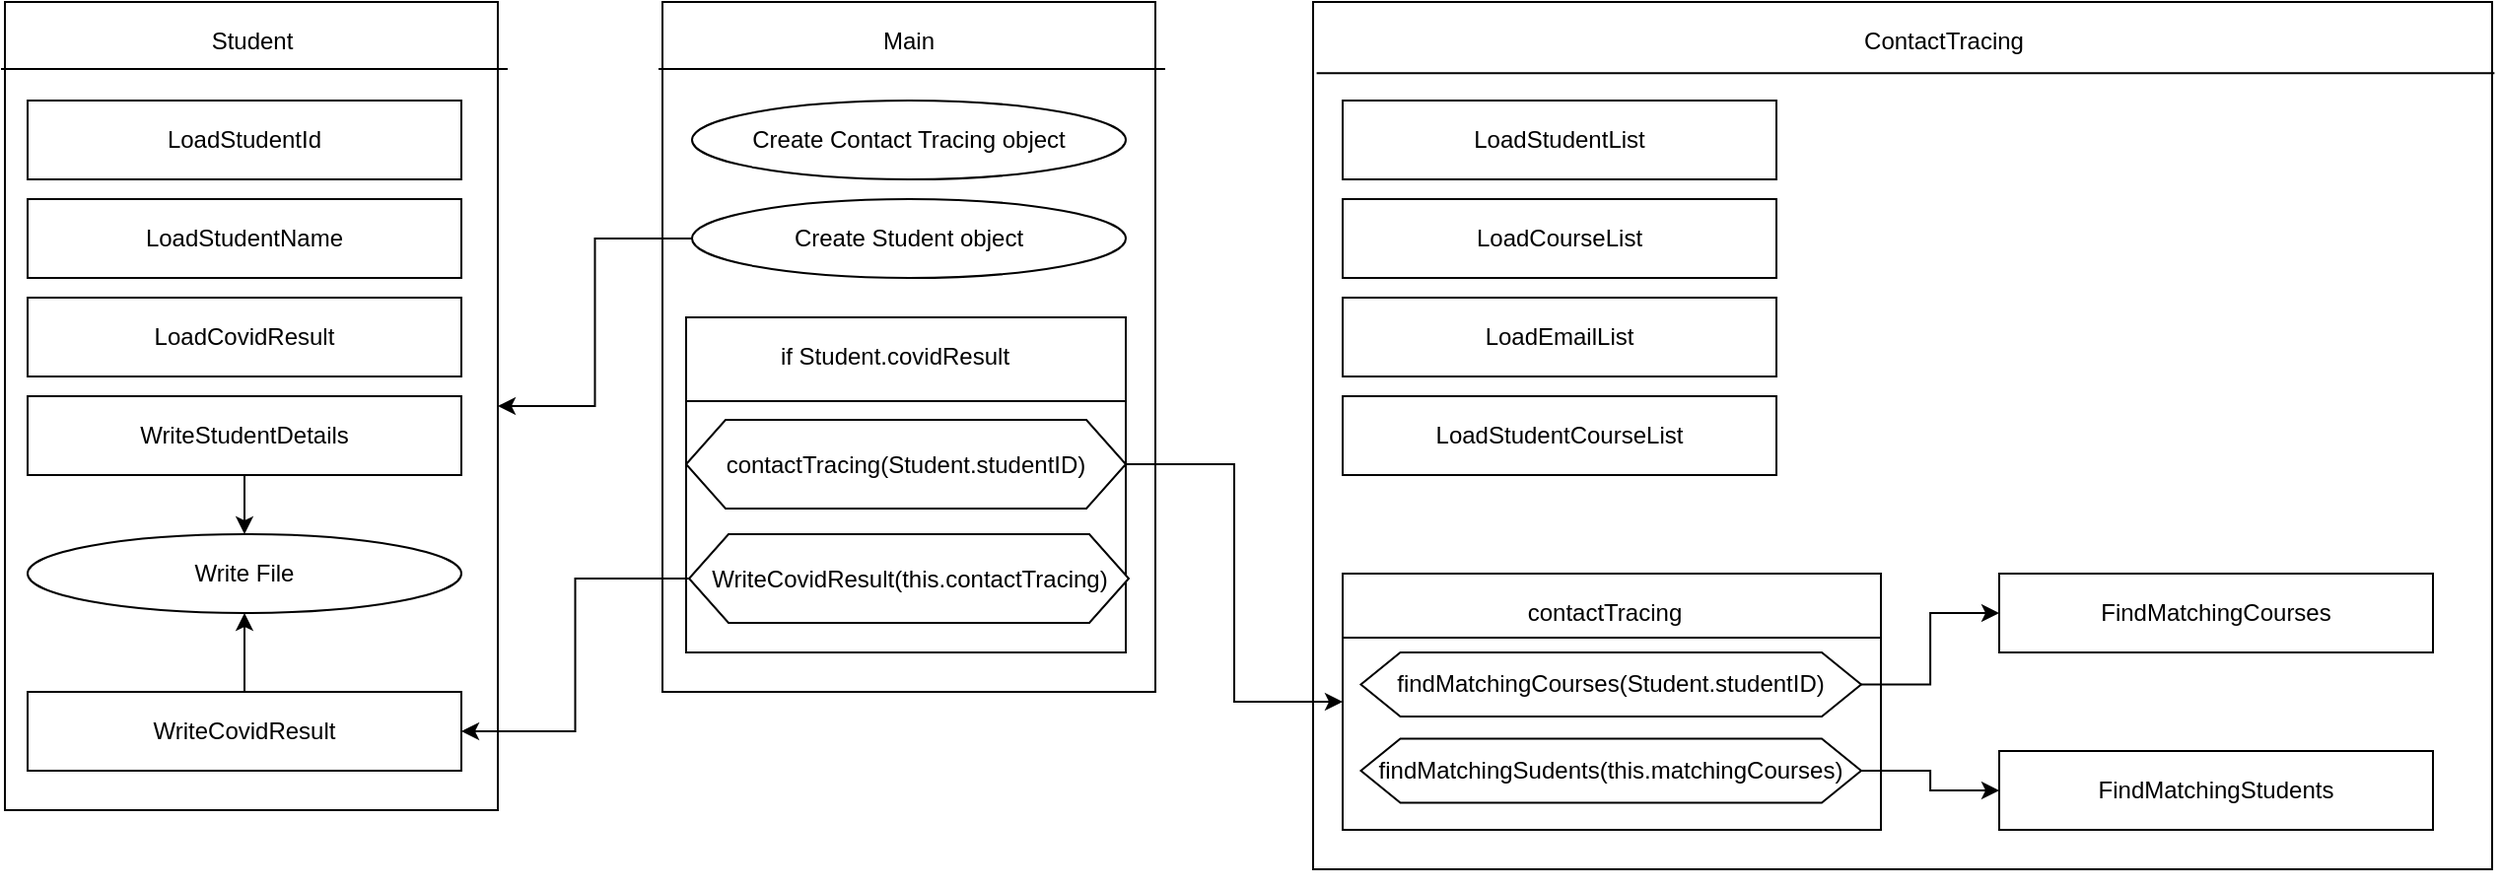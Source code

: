 <mxfile version="13.9.3" type="github">
  <diagram id="C5RBs43oDa-KdzZeNtuy" name="Page-1">
    <mxGraphModel dx="1422" dy="772" grid="1" gridSize="10" guides="1" tooltips="1" connect="1" arrows="1" fold="1" page="1" pageScale="1" pageWidth="827" pageHeight="1169" math="0" shadow="0">
      <root>
        <mxCell id="WIyWlLk6GJQsqaUBKTNV-0" />
        <mxCell id="WIyWlLk6GJQsqaUBKTNV-1" parent="WIyWlLk6GJQsqaUBKTNV-0" />
        <mxCell id="S7pzSwOHs0h3wulSuN-L-0" value="" style="rounded=0;whiteSpace=wrap;html=1;" parent="WIyWlLk6GJQsqaUBKTNV-1" vertex="1">
          <mxGeometry x="372" y="350" width="250" height="350" as="geometry" />
        </mxCell>
        <mxCell id="TPSQY9DwL0QxUzg7N3Kc-0" value="" style="rounded=0;whiteSpace=wrap;html=1;" parent="WIyWlLk6GJQsqaUBKTNV-1" vertex="1">
          <mxGeometry x="384" y="510" width="223" height="170" as="geometry" />
        </mxCell>
        <mxCell id="S7pzSwOHs0h3wulSuN-L-1" value="Main" style="text;html=1;strokeColor=none;fillColor=none;align=center;verticalAlign=middle;whiteSpace=wrap;rounded=0;" parent="WIyWlLk6GJQsqaUBKTNV-1" vertex="1">
          <mxGeometry x="412" y="360" width="170" height="20" as="geometry" />
        </mxCell>
        <mxCell id="S7pzSwOHs0h3wulSuN-L-2" value="" style="endArrow=none;html=1;" parent="WIyWlLk6GJQsqaUBKTNV-1" edge="1">
          <mxGeometry width="50" height="50" relative="1" as="geometry">
            <mxPoint x="370" y="384" as="sourcePoint" />
            <mxPoint x="627" y="384" as="targetPoint" />
          </mxGeometry>
        </mxCell>
        <mxCell id="S7pzSwOHs0h3wulSuN-L-3" style="edgeStyle=orthogonalEdgeStyle;rounded=0;orthogonalLoop=1;jettySize=auto;html=1;exitX=0.5;exitY=1;exitDx=0;exitDy=0;" parent="WIyWlLk6GJQsqaUBKTNV-1" source="S7pzSwOHs0h3wulSuN-L-0" target="S7pzSwOHs0h3wulSuN-L-0" edge="1">
          <mxGeometry relative="1" as="geometry" />
        </mxCell>
        <mxCell id="S7pzSwOHs0h3wulSuN-L-7" value="" style="rounded=0;whiteSpace=wrap;html=1;" parent="WIyWlLk6GJQsqaUBKTNV-1" vertex="1">
          <mxGeometry x="38.5" y="350" width="250" height="410" as="geometry" />
        </mxCell>
        <mxCell id="S7pzSwOHs0h3wulSuN-L-8" value="Student" style="text;html=1;strokeColor=none;fillColor=none;align=center;verticalAlign=middle;whiteSpace=wrap;rounded=0;" parent="WIyWlLk6GJQsqaUBKTNV-1" vertex="1">
          <mxGeometry x="78.5" y="360" width="170" height="20" as="geometry" />
        </mxCell>
        <mxCell id="S7pzSwOHs0h3wulSuN-L-9" value="" style="endArrow=none;html=1;" parent="WIyWlLk6GJQsqaUBKTNV-1" edge="1">
          <mxGeometry width="50" height="50" relative="1" as="geometry">
            <mxPoint x="36.5" y="384" as="sourcePoint" />
            <mxPoint x="293.5" y="384" as="targetPoint" />
          </mxGeometry>
        </mxCell>
        <mxCell id="S7pzSwOHs0h3wulSuN-L-10" style="edgeStyle=orthogonalEdgeStyle;rounded=0;orthogonalLoop=1;jettySize=auto;html=1;exitX=0.5;exitY=1;exitDx=0;exitDy=0;" parent="WIyWlLk6GJQsqaUBKTNV-1" source="S7pzSwOHs0h3wulSuN-L-7" target="S7pzSwOHs0h3wulSuN-L-7" edge="1">
          <mxGeometry relative="1" as="geometry" />
        </mxCell>
        <mxCell id="S7pzSwOHs0h3wulSuN-L-11" value="LoadStudentId" style="rounded=0;whiteSpace=wrap;html=1;" parent="WIyWlLk6GJQsqaUBKTNV-1" vertex="1">
          <mxGeometry x="50" y="400" width="220" height="40" as="geometry" />
        </mxCell>
        <mxCell id="S7pzSwOHs0h3wulSuN-L-12" value="LoadStudentName" style="rounded=0;whiteSpace=wrap;html=1;" parent="WIyWlLk6GJQsqaUBKTNV-1" vertex="1">
          <mxGeometry x="50" y="450" width="220" height="40" as="geometry" />
        </mxCell>
        <mxCell id="S7pzSwOHs0h3wulSuN-L-13" value="LoadCovidResult" style="rounded=0;whiteSpace=wrap;html=1;" parent="WIyWlLk6GJQsqaUBKTNV-1" vertex="1">
          <mxGeometry x="50" y="500" width="220" height="40" as="geometry" />
        </mxCell>
        <mxCell id="S7pzSwOHs0h3wulSuN-L-17" style="edgeStyle=orthogonalEdgeStyle;rounded=0;orthogonalLoop=1;jettySize=auto;html=1;exitX=0.5;exitY=1;exitDx=0;exitDy=0;" parent="WIyWlLk6GJQsqaUBKTNV-1" source="S7pzSwOHs0h3wulSuN-L-14" target="S7pzSwOHs0h3wulSuN-L-16" edge="1">
          <mxGeometry relative="1" as="geometry" />
        </mxCell>
        <mxCell id="S7pzSwOHs0h3wulSuN-L-14" value="WriteStudentDetails" style="rounded=0;whiteSpace=wrap;html=1;" parent="WIyWlLk6GJQsqaUBKTNV-1" vertex="1">
          <mxGeometry x="50" y="550" width="220" height="40" as="geometry" />
        </mxCell>
        <mxCell id="S7pzSwOHs0h3wulSuN-L-16" value="Write File" style="ellipse;whiteSpace=wrap;html=1;" parent="WIyWlLk6GJQsqaUBKTNV-1" vertex="1">
          <mxGeometry x="50" y="620" width="220" height="40" as="geometry" />
        </mxCell>
        <mxCell id="S7pzSwOHs0h3wulSuN-L-22" style="edgeStyle=orthogonalEdgeStyle;rounded=0;orthogonalLoop=1;jettySize=auto;html=1;entryX=0.5;entryY=1;entryDx=0;entryDy=0;" parent="WIyWlLk6GJQsqaUBKTNV-1" source="S7pzSwOHs0h3wulSuN-L-21" target="S7pzSwOHs0h3wulSuN-L-16" edge="1">
          <mxGeometry relative="1" as="geometry" />
        </mxCell>
        <mxCell id="S7pzSwOHs0h3wulSuN-L-21" value="WriteCovidResult" style="rounded=0;whiteSpace=wrap;html=1;" parent="WIyWlLk6GJQsqaUBKTNV-1" vertex="1">
          <mxGeometry x="50" y="700" width="220" height="40" as="geometry" />
        </mxCell>
        <mxCell id="S7pzSwOHs0h3wulSuN-L-26" style="edgeStyle=orthogonalEdgeStyle;rounded=0;orthogonalLoop=1;jettySize=auto;html=1;" parent="WIyWlLk6GJQsqaUBKTNV-1" source="S7pzSwOHs0h3wulSuN-L-25" target="S7pzSwOHs0h3wulSuN-L-7" edge="1">
          <mxGeometry relative="1" as="geometry" />
        </mxCell>
        <mxCell id="S7pzSwOHs0h3wulSuN-L-25" value="Create Student object" style="ellipse;whiteSpace=wrap;html=1;" parent="WIyWlLk6GJQsqaUBKTNV-1" vertex="1">
          <mxGeometry x="387" y="450" width="220" height="40" as="geometry" />
        </mxCell>
        <mxCell id="S7pzSwOHs0h3wulSuN-L-27" value="Create Contact Tracing object" style="ellipse;whiteSpace=wrap;html=1;" parent="WIyWlLk6GJQsqaUBKTNV-1" vertex="1">
          <mxGeometry x="387" y="400" width="220" height="40" as="geometry" />
        </mxCell>
        <mxCell id="S7pzSwOHs0h3wulSuN-L-29" value="" style="rounded=0;whiteSpace=wrap;html=1;" parent="WIyWlLk6GJQsqaUBKTNV-1" vertex="1">
          <mxGeometry x="702" y="350" width="598" height="440" as="geometry" />
        </mxCell>
        <mxCell id="S7pzSwOHs0h3wulSuN-L-30" value="ContactTracing" style="text;html=1;strokeColor=none;fillColor=none;align=center;verticalAlign=middle;whiteSpace=wrap;rounded=0;" parent="WIyWlLk6GJQsqaUBKTNV-1" vertex="1">
          <mxGeometry x="937" y="360" width="170" height="20" as="geometry" />
        </mxCell>
        <mxCell id="S7pzSwOHs0h3wulSuN-L-32" style="edgeStyle=orthogonalEdgeStyle;rounded=0;orthogonalLoop=1;jettySize=auto;html=1;exitX=0.5;exitY=1;exitDx=0;exitDy=0;" parent="WIyWlLk6GJQsqaUBKTNV-1" source="S7pzSwOHs0h3wulSuN-L-29" target="S7pzSwOHs0h3wulSuN-L-29" edge="1">
          <mxGeometry relative="1" as="geometry" />
        </mxCell>
        <mxCell id="S7pzSwOHs0h3wulSuN-L-35" value="LoadStudentList" style="rounded=0;whiteSpace=wrap;html=1;" parent="WIyWlLk6GJQsqaUBKTNV-1" vertex="1">
          <mxGeometry x="717" y="400" width="220" height="40" as="geometry" />
        </mxCell>
        <mxCell id="S7pzSwOHs0h3wulSuN-L-36" value="LoadCourseList" style="rounded=0;whiteSpace=wrap;html=1;" parent="WIyWlLk6GJQsqaUBKTNV-1" vertex="1">
          <mxGeometry x="717" y="450" width="220" height="40" as="geometry" />
        </mxCell>
        <mxCell id="S7pzSwOHs0h3wulSuN-L-37" value="LoadEmailList" style="rounded=0;whiteSpace=wrap;html=1;" parent="WIyWlLk6GJQsqaUBKTNV-1" vertex="1">
          <mxGeometry x="717" y="500" width="220" height="40" as="geometry" />
        </mxCell>
        <mxCell id="S7pzSwOHs0h3wulSuN-L-38" value="LoadStudentCourseList&lt;span style=&quot;color: rgba(0 , 0 , 0 , 0) ; font-family: monospace ; font-size: 0px&quot;&gt;%3CmxGraphModel%3E%3Croot%3E%3CmxCell%20id%3D%220%22%2F%3E%3CmxCell%20id%3D%221%22%20parent%3D%220%22%2F%3E%3CmxCell%20id%3D%222%22%20value%3D%22LoadStudentId%22%20style%3D%22rounded%3D0%3BwhiteSpace%3Dwrap%3Bhtml%3D1%3B%22%20vertex%3D%221%22%20parent%3D%221%22%3E%3CmxGeometry%20x%3D%2250%22%20y%3D%22400%22%20width%3D%22220%22%20height%3D%2240%22%20as%3D%22geometry%22%2F%3E%3C%2FmxCell%3E%3C%2Froot%3E%3C%2FmxGraphModel%3E&lt;/span&gt;" style="rounded=0;whiteSpace=wrap;html=1;" parent="WIyWlLk6GJQsqaUBKTNV-1" vertex="1">
          <mxGeometry x="717" y="550" width="220" height="40" as="geometry" />
        </mxCell>
        <mxCell id="S7pzSwOHs0h3wulSuN-L-39" value="FindMatchingStudents" style="rounded=0;whiteSpace=wrap;html=1;" parent="WIyWlLk6GJQsqaUBKTNV-1" vertex="1">
          <mxGeometry x="1050" y="730" width="220" height="40" as="geometry" />
        </mxCell>
        <mxCell id="S7pzSwOHs0h3wulSuN-L-46" style="edgeStyle=orthogonalEdgeStyle;rounded=0;orthogonalLoop=1;jettySize=auto;html=1;exitX=1;exitY=0.5;exitDx=0;exitDy=0;entryX=0;entryY=0.5;entryDx=0;entryDy=0;" parent="WIyWlLk6GJQsqaUBKTNV-1" source="S7pzSwOHs0h3wulSuN-L-41" target="S7pzSwOHs0h3wulSuN-L-45" edge="1">
          <mxGeometry relative="1" as="geometry" />
        </mxCell>
        <mxCell id="S7pzSwOHs0h3wulSuN-L-41" value="contactTracing(Student.studentID)" style="shape=hexagon;perimeter=hexagonPerimeter2;whiteSpace=wrap;html=1;fixedSize=1;" parent="WIyWlLk6GJQsqaUBKTNV-1" vertex="1">
          <mxGeometry x="384" y="562" width="223" height="45" as="geometry" />
        </mxCell>
        <mxCell id="S7pzSwOHs0h3wulSuN-L-43" value="" style="endArrow=none;html=1;exitX=0.003;exitY=0.082;exitDx=0;exitDy=0;exitPerimeter=0;entryX=1.002;entryY=0.082;entryDx=0;entryDy=0;entryPerimeter=0;" parent="WIyWlLk6GJQsqaUBKTNV-1" source="S7pzSwOHs0h3wulSuN-L-29" target="S7pzSwOHs0h3wulSuN-L-29" edge="1">
          <mxGeometry width="50" height="50" relative="1" as="geometry">
            <mxPoint x="710" y="404" as="sourcePoint" />
            <mxPoint x="1103" y="386" as="targetPoint" />
          </mxGeometry>
        </mxCell>
        <mxCell id="S7pzSwOHs0h3wulSuN-L-44" value="FindMatchingCourses" style="rounded=0;whiteSpace=wrap;html=1;" parent="WIyWlLk6GJQsqaUBKTNV-1" vertex="1">
          <mxGeometry x="1050" y="640" width="220" height="40" as="geometry" />
        </mxCell>
        <mxCell id="S7pzSwOHs0h3wulSuN-L-45" value="" style="rounded=0;whiteSpace=wrap;html=1;" parent="WIyWlLk6GJQsqaUBKTNV-1" vertex="1">
          <mxGeometry x="717" y="640" width="273" height="130" as="geometry" />
        </mxCell>
        <mxCell id="S7pzSwOHs0h3wulSuN-L-57" value="" style="endArrow=none;html=1;exitX=0;exitY=0.25;exitDx=0;exitDy=0;entryX=1;entryY=0.25;entryDx=0;entryDy=0;" parent="WIyWlLk6GJQsqaUBKTNV-1" source="S7pzSwOHs0h3wulSuN-L-45" target="S7pzSwOHs0h3wulSuN-L-45" edge="1">
          <mxGeometry width="50" height="50" relative="1" as="geometry">
            <mxPoint x="600" y="600" as="sourcePoint" />
            <mxPoint x="650" y="550" as="targetPoint" />
          </mxGeometry>
        </mxCell>
        <mxCell id="S7pzSwOHs0h3wulSuN-L-58" value="contactTracing" style="text;html=1;strokeColor=none;fillColor=none;align=center;verticalAlign=middle;whiteSpace=wrap;rounded=0;" parent="WIyWlLk6GJQsqaUBKTNV-1" vertex="1">
          <mxGeometry x="770" y="650" width="160" height="20" as="geometry" />
        </mxCell>
        <mxCell id="S7pzSwOHs0h3wulSuN-L-60" style="edgeStyle=orthogonalEdgeStyle;rounded=0;orthogonalLoop=1;jettySize=auto;html=1;exitX=1;exitY=0.5;exitDx=0;exitDy=0;entryX=0;entryY=0.5;entryDx=0;entryDy=0;" parent="WIyWlLk6GJQsqaUBKTNV-1" source="S7pzSwOHs0h3wulSuN-L-59" target="S7pzSwOHs0h3wulSuN-L-44" edge="1">
          <mxGeometry relative="1" as="geometry" />
        </mxCell>
        <mxCell id="S7pzSwOHs0h3wulSuN-L-59" value="findMatchingCourses(Student.studentID)" style="shape=hexagon;perimeter=hexagonPerimeter2;whiteSpace=wrap;html=1;fixedSize=1;" parent="WIyWlLk6GJQsqaUBKTNV-1" vertex="1">
          <mxGeometry x="726.25" y="680" width="253.75" height="32.5" as="geometry" />
        </mxCell>
        <mxCell id="S7pzSwOHs0h3wulSuN-L-62" style="edgeStyle=orthogonalEdgeStyle;rounded=0;orthogonalLoop=1;jettySize=auto;html=1;entryX=0;entryY=0.5;entryDx=0;entryDy=0;" parent="WIyWlLk6GJQsqaUBKTNV-1" source="S7pzSwOHs0h3wulSuN-L-61" target="S7pzSwOHs0h3wulSuN-L-39" edge="1">
          <mxGeometry relative="1" as="geometry" />
        </mxCell>
        <mxCell id="S7pzSwOHs0h3wulSuN-L-61" value="findMatchingSudents(this.matchingCourses)" style="shape=hexagon;perimeter=hexagonPerimeter2;whiteSpace=wrap;html=1;fixedSize=1;" parent="WIyWlLk6GJQsqaUBKTNV-1" vertex="1">
          <mxGeometry x="726.25" y="723.75" width="253.75" height="32.5" as="geometry" />
        </mxCell>
        <mxCell id="S7pzSwOHs0h3wulSuN-L-64" style="edgeStyle=orthogonalEdgeStyle;rounded=0;orthogonalLoop=1;jettySize=auto;html=1;entryX=1;entryY=0.5;entryDx=0;entryDy=0;" parent="WIyWlLk6GJQsqaUBKTNV-1" source="S7pzSwOHs0h3wulSuN-L-63" target="S7pzSwOHs0h3wulSuN-L-21" edge="1">
          <mxGeometry relative="1" as="geometry" />
        </mxCell>
        <mxCell id="S7pzSwOHs0h3wulSuN-L-63" value="WriteCovidResult(this.contactTracing)" style="shape=hexagon;perimeter=hexagonPerimeter2;whiteSpace=wrap;html=1;fixedSize=1;" parent="WIyWlLk6GJQsqaUBKTNV-1" vertex="1">
          <mxGeometry x="385.5" y="620" width="223" height="45" as="geometry" />
        </mxCell>
        <mxCell id="rcBzUwIVT9jQ_ZkBGbMb-1" value="if Student.covidResult" style="text;html=1;strokeColor=none;fillColor=none;align=center;verticalAlign=middle;whiteSpace=wrap;rounded=0;" vertex="1" parent="WIyWlLk6GJQsqaUBKTNV-1">
          <mxGeometry x="400" y="520" width="180" height="20" as="geometry" />
        </mxCell>
        <mxCell id="rcBzUwIVT9jQ_ZkBGbMb-2" value="" style="endArrow=none;html=1;exitX=0;exitY=0.25;exitDx=0;exitDy=0;entryX=1;entryY=0.25;entryDx=0;entryDy=0;" edge="1" parent="WIyWlLk6GJQsqaUBKTNV-1" source="TPSQY9DwL0QxUzg7N3Kc-0" target="TPSQY9DwL0QxUzg7N3Kc-0">
          <mxGeometry width="50" height="50" relative="1" as="geometry">
            <mxPoint x="700" y="420" as="sourcePoint" />
            <mxPoint x="750" y="370" as="targetPoint" />
          </mxGeometry>
        </mxCell>
      </root>
    </mxGraphModel>
  </diagram>
</mxfile>
